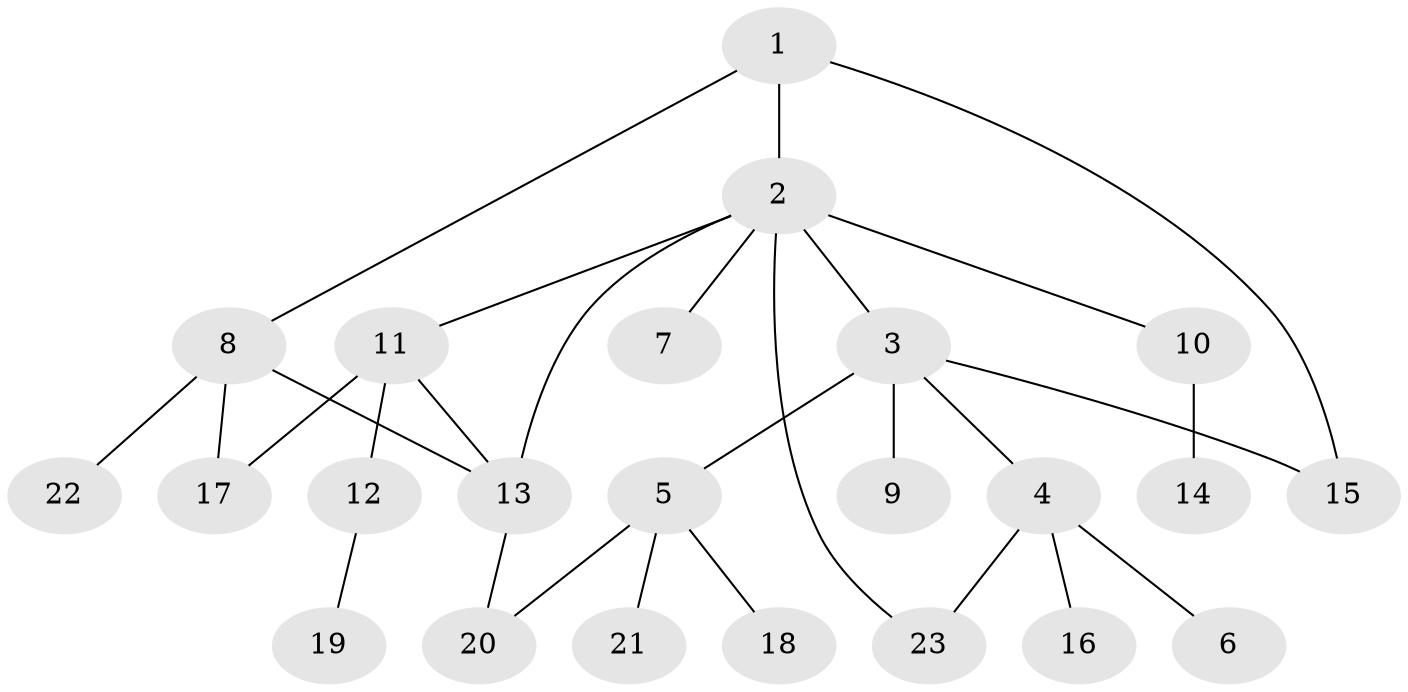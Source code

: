 // original degree distribution, {2: 0.1643835616438356, 17: 0.0136986301369863, 11: 0.0136986301369863, 5: 0.0547945205479452, 1: 0.6164383561643836, 7: 0.0136986301369863, 8: 0.0136986301369863, 3: 0.0547945205479452, 6: 0.0136986301369863, 4: 0.0410958904109589}
// Generated by graph-tools (version 1.1) at 2025/50/03/04/25 22:50:11]
// undirected, 23 vertices, 28 edges
graph export_dot {
  node [color=gray90,style=filled];
  1;
  2;
  3;
  4;
  5;
  6;
  7;
  8;
  9;
  10;
  11;
  12;
  13;
  14;
  15;
  16;
  17;
  18;
  19;
  20;
  21;
  22;
  23;
  1 -- 2 [weight=8.0];
  1 -- 8 [weight=1.0];
  1 -- 15 [weight=1.0];
  2 -- 3 [weight=2.0];
  2 -- 7 [weight=1.0];
  2 -- 10 [weight=1.0];
  2 -- 11 [weight=1.0];
  2 -- 13 [weight=1.0];
  2 -- 23 [weight=2.0];
  3 -- 4 [weight=1.0];
  3 -- 5 [weight=5.0];
  3 -- 9 [weight=1.0];
  3 -- 15 [weight=1.0];
  4 -- 6 [weight=1.0];
  4 -- 16 [weight=1.0];
  4 -- 23 [weight=1.0];
  5 -- 18 [weight=1.0];
  5 -- 20 [weight=1.0];
  5 -- 21 [weight=1.0];
  8 -- 13 [weight=1.0];
  8 -- 17 [weight=1.0];
  8 -- 22 [weight=1.0];
  10 -- 14 [weight=5.0];
  11 -- 12 [weight=1.0];
  11 -- 13 [weight=1.0];
  11 -- 17 [weight=1.0];
  12 -- 19 [weight=1.0];
  13 -- 20 [weight=1.0];
}
